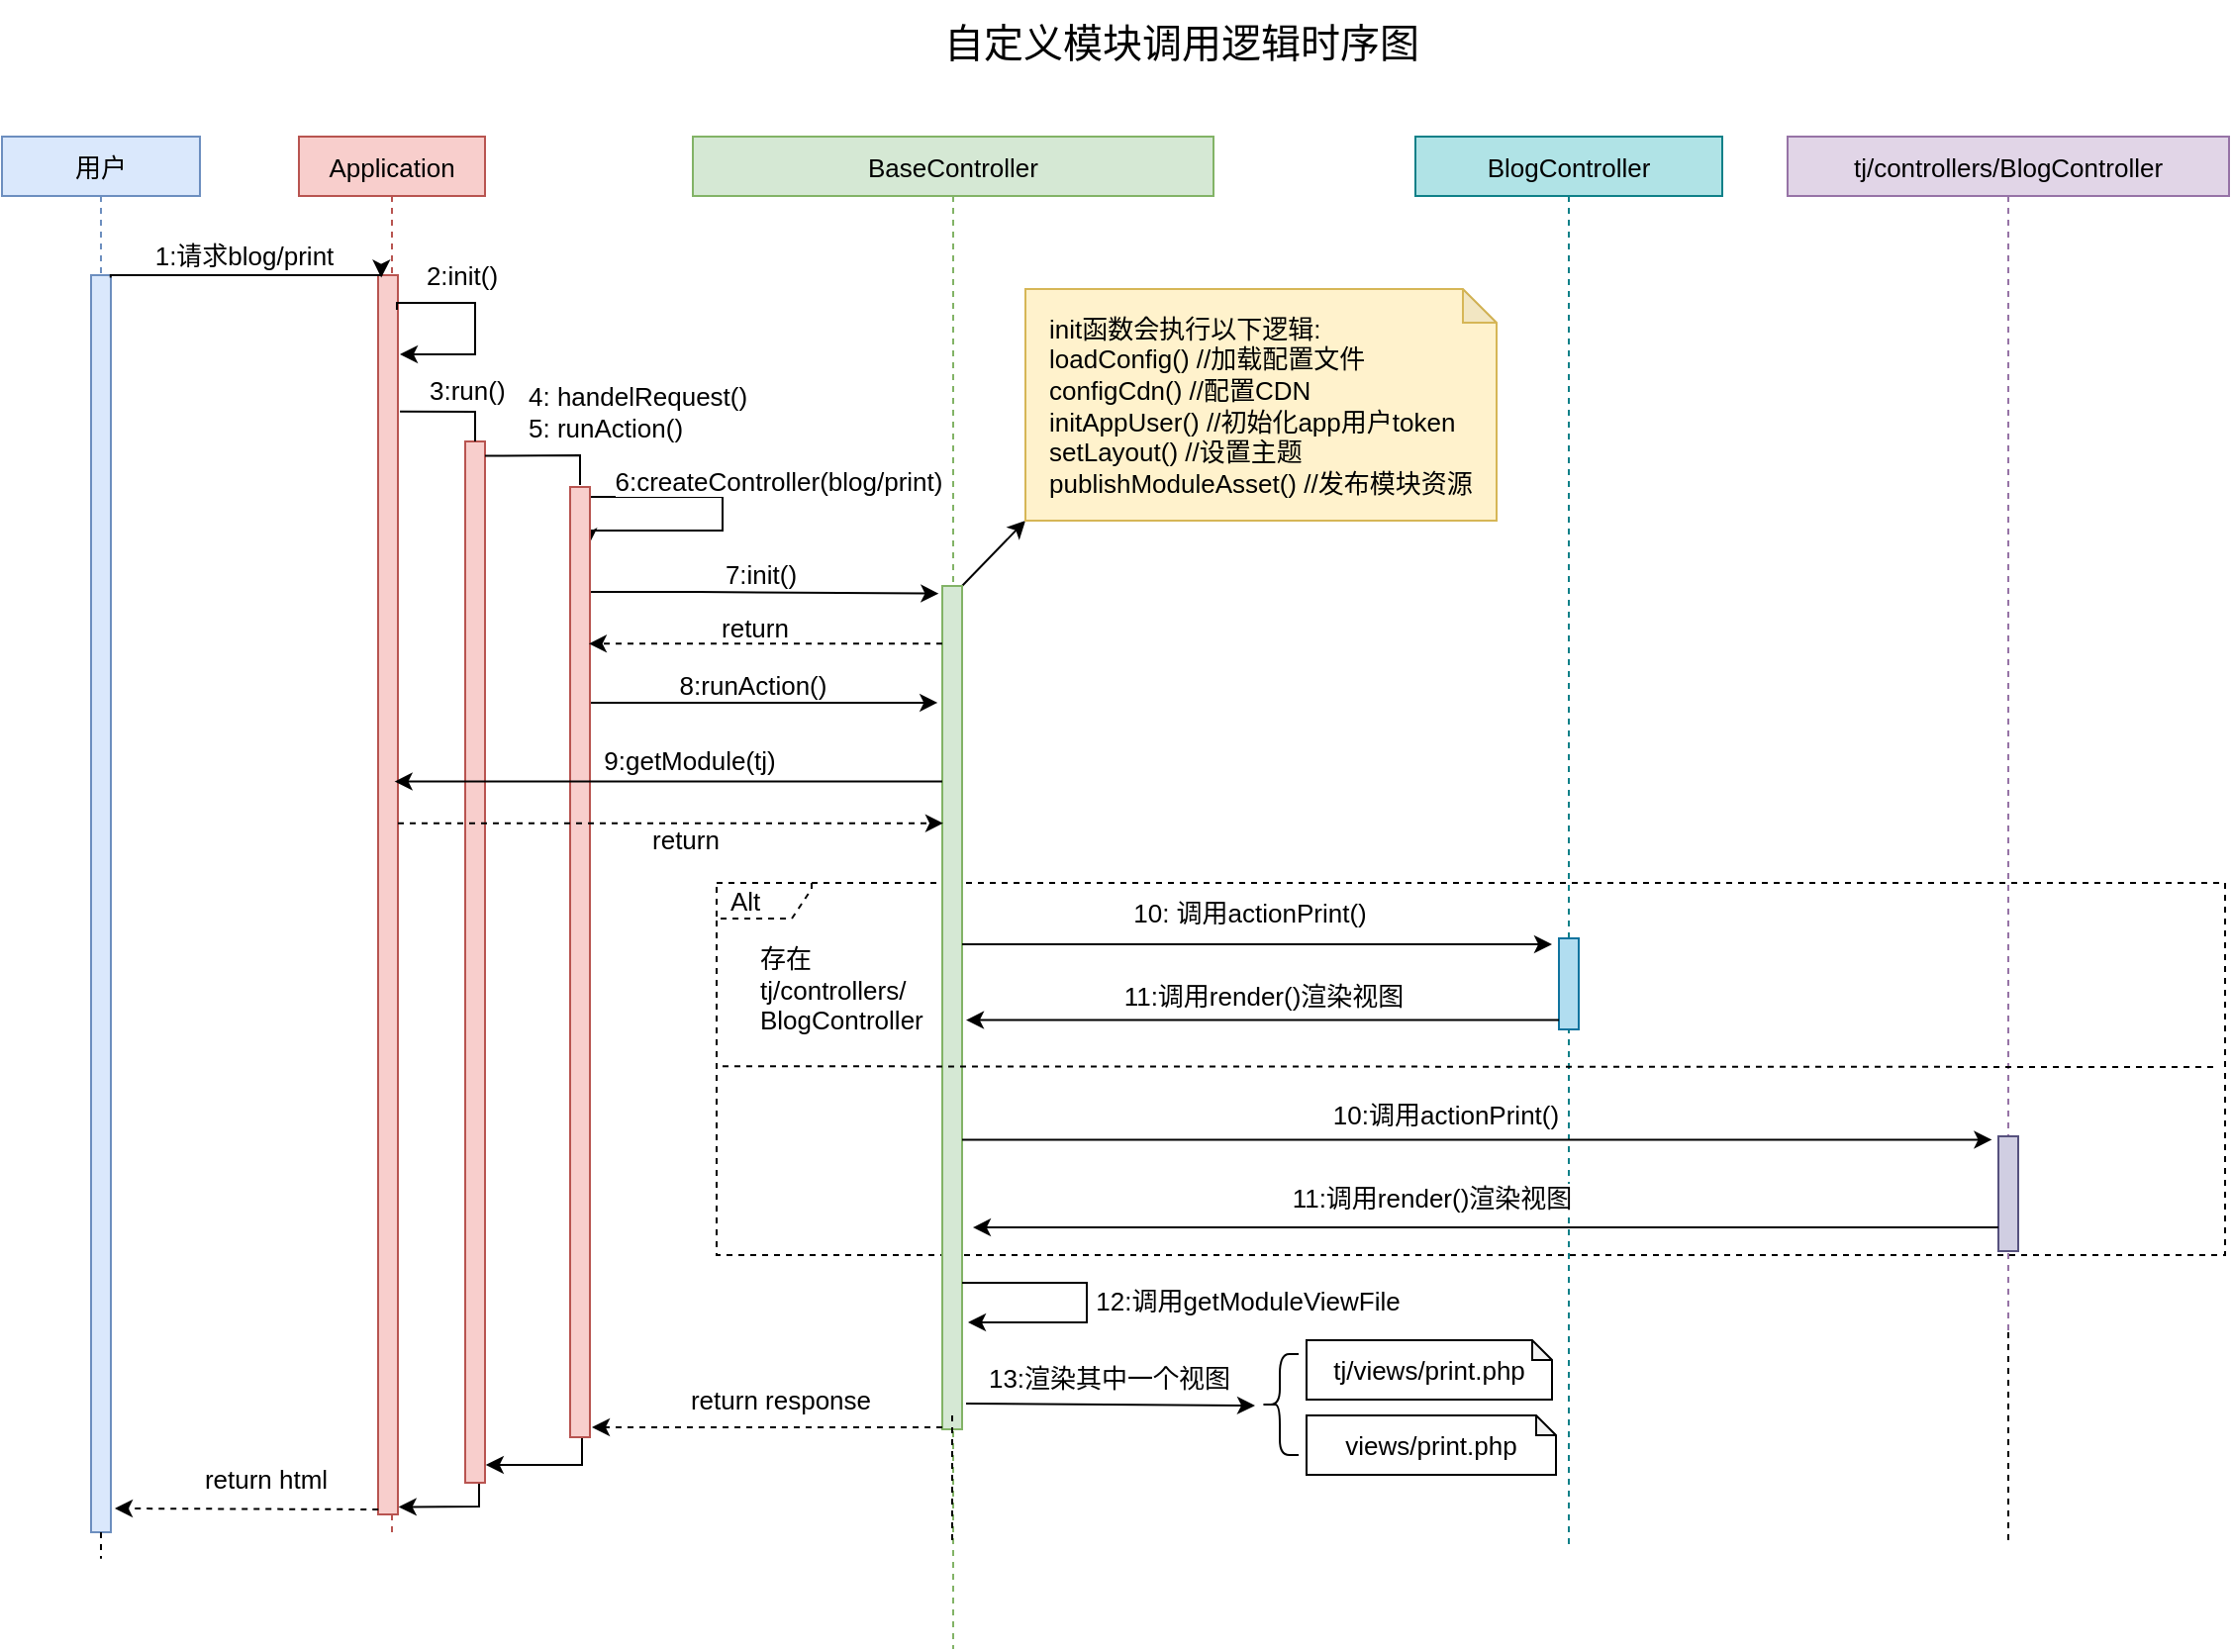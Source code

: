 <mxfile version="17.1.3" type="github">
  <diagram id="kgpKYQtTHZ0yAKxKKP6v" name="Page-1">
    <mxGraphModel dx="1371" dy="760" grid="0" gridSize="10" guides="1" tooltips="1" connect="1" arrows="1" fold="1" page="0" pageScale="1" pageWidth="850" pageHeight="1100" math="0" shadow="0">
      <root>
        <mxCell id="0" />
        <mxCell id="1" parent="0" />
        <mxCell id="3nuBFxr9cyL0pnOWT2aG-1" value="用户" style="shape=umlLifeline;perimeter=lifelinePerimeter;container=1;collapsible=0;recursiveResize=0;rounded=0;shadow=0;strokeWidth=1;size=30;fillColor=#dae8fc;strokeColor=#6c8ebf;fontSize=13;" parent="1" vertex="1">
          <mxGeometry x="30" y="90" width="100" height="705" as="geometry" />
        </mxCell>
        <mxCell id="3nuBFxr9cyL0pnOWT2aG-2" value="" style="points=[];perimeter=orthogonalPerimeter;rounded=0;shadow=0;strokeWidth=1;fillColor=#dae8fc;strokeColor=#6c8ebf;fontSize=13;" parent="3nuBFxr9cyL0pnOWT2aG-1" vertex="1">
          <mxGeometry x="45" y="70" width="10" height="635" as="geometry" />
        </mxCell>
        <mxCell id="IcvptjWAVI7fcsek88gY-1" value="Application" style="shape=umlLifeline;perimeter=lifelinePerimeter;container=1;collapsible=0;recursiveResize=0;rounded=0;shadow=0;strokeWidth=1;size=30;fillColor=#f8cecc;strokeColor=#b85450;fontSize=13;" parent="1" vertex="1">
          <mxGeometry x="180" y="90" width="94" height="705" as="geometry" />
        </mxCell>
        <mxCell id="IcvptjWAVI7fcsek88gY-2" value="" style="points=[];perimeter=orthogonalPerimeter;rounded=0;shadow=0;strokeWidth=1;fillColor=#f8cecc;strokeColor=#b85450;fontSize=13;" parent="IcvptjWAVI7fcsek88gY-1" vertex="1">
          <mxGeometry x="40" y="70" width="10" height="626" as="geometry" />
        </mxCell>
        <mxCell id="D_Xk-snQB_Ckeqk9TSSC-3" value="2:init()" style="endArrow=classic;html=1;rounded=0;exitX=0.949;exitY=0.028;exitDx=0;exitDy=0;exitPerimeter=0;edgeStyle=orthogonalEdgeStyle;fontSize=13;" edge="1" parent="IcvptjWAVI7fcsek88gY-1" source="IcvptjWAVI7fcsek88gY-2">
          <mxGeometry x="-0.314" y="14" width="50" height="50" relative="1" as="geometry">
            <mxPoint x="77" y="134" as="sourcePoint" />
            <mxPoint x="51" y="110" as="targetPoint" />
            <Array as="points">
              <mxPoint x="89" y="84" />
              <mxPoint x="89" y="110" />
            </Array>
            <mxPoint as="offset" />
          </mxGeometry>
        </mxCell>
        <mxCell id="D_Xk-snQB_Ckeqk9TSSC-83" style="edgeStyle=none;rounded=0;orthogonalLoop=1;jettySize=auto;html=1;entryX=1.036;entryY=0.994;entryDx=0;entryDy=0;entryPerimeter=0;fontSize=13;endArrow=classic;endFill=1;" edge="1" parent="IcvptjWAVI7fcsek88gY-1" source="IcvptjWAVI7fcsek88gY-65" target="IcvptjWAVI7fcsek88gY-2">
          <mxGeometry relative="1" as="geometry">
            <Array as="points">
              <mxPoint x="91" y="692" />
            </Array>
          </mxGeometry>
        </mxCell>
        <mxCell id="IcvptjWAVI7fcsek88gY-65" value="" style="points=[];perimeter=orthogonalPerimeter;rounded=0;shadow=0;strokeWidth=1;fillColor=#f8cecc;strokeColor=#b85450;fontSize=13;" parent="IcvptjWAVI7fcsek88gY-1" vertex="1">
          <mxGeometry x="84" y="154" width="10" height="526" as="geometry" />
        </mxCell>
        <mxCell id="IcvptjWAVI7fcsek88gY-66" value="" style="endArrow=none;html=1;rounded=0;labelBackgroundColor=#B9E0A5;fontSize=13;fontColor=default;endFill=0;exitX=0.543;exitY=0.197;exitDx=0;exitDy=0;exitPerimeter=0;" parent="IcvptjWAVI7fcsek88gY-1" source="IcvptjWAVI7fcsek88gY-1" edge="1">
          <mxGeometry width="50" height="50" relative="1" as="geometry">
            <mxPoint x="55" y="139" as="sourcePoint" />
            <mxPoint x="89" y="154" as="targetPoint" />
            <Array as="points">
              <mxPoint x="89" y="139" />
            </Array>
          </mxGeometry>
        </mxCell>
        <mxCell id="IcvptjWAVI7fcsek88gY-67" value="3:run()" style="edgeLabel;html=1;align=left;verticalAlign=middle;resizable=0;points=[];fontSize=13;fontColor=default;" parent="IcvptjWAVI7fcsek88gY-66" vertex="1" connectable="0">
          <mxGeometry x="0.223" relative="1" as="geometry">
            <mxPoint x="-20" y="-11" as="offset" />
          </mxGeometry>
        </mxCell>
        <mxCell id="IcvptjWAVI7fcsek88gY-6" value="BaseController" style="shape=umlLifeline;perimeter=lifelinePerimeter;container=1;collapsible=0;recursiveResize=0;rounded=0;shadow=0;strokeWidth=1;size=30;fillColor=#d5e8d4;strokeColor=#82b366;fontSize=13;" parent="1" vertex="1">
          <mxGeometry x="379" y="90" width="263" height="764" as="geometry" />
        </mxCell>
        <mxCell id="D_Xk-snQB_Ckeqk9TSSC-59" value="Alt" style="shape=umlFrame;whiteSpace=wrap;html=1;width=48;height=18;boundedLbl=1;verticalAlign=middle;align=left;spacingLeft=5;labelBackgroundColor=none;fontSize=13;dashed=1;fillColor=none;" vertex="1" parent="IcvptjWAVI7fcsek88gY-6">
          <mxGeometry x="12" y="377" width="762" height="188" as="geometry" />
        </mxCell>
        <mxCell id="D_Xk-snQB_Ckeqk9TSSC-32" style="rounded=0;orthogonalLoop=1;jettySize=auto;html=1;entryX=0;entryY=1;entryDx=0;entryDy=0;entryPerimeter=0;fontSize=13;" edge="1" parent="IcvptjWAVI7fcsek88gY-6" source="IcvptjWAVI7fcsek88gY-38" target="D_Xk-snQB_Ckeqk9TSSC-30">
          <mxGeometry relative="1" as="geometry" />
        </mxCell>
        <mxCell id="IcvptjWAVI7fcsek88gY-38" value="" style="points=[];perimeter=orthogonalPerimeter;rounded=0;shadow=0;strokeWidth=1;fillColor=#d5e8d4;strokeColor=#82b366;fontSize=13;" parent="IcvptjWAVI7fcsek88gY-6" vertex="1">
          <mxGeometry x="126" y="227" width="10" height="426" as="geometry" />
        </mxCell>
        <mxCell id="D_Xk-snQB_Ckeqk9TSSC-30" value="&lt;span&gt;init函数会执行以下逻辑:&lt;br&gt;loadConfig() //加载配置文件&lt;/span&gt;&lt;br&gt;&lt;span&gt;configCdn() //配置CDN&lt;/span&gt;&lt;br&gt;&lt;span&gt;initAppUser() //初始化app用户token&lt;/span&gt;&lt;br&gt;&lt;span&gt;setLayout() //设置主题&lt;/span&gt;&lt;br&gt;&lt;span&gt;publishModuleAsset() //发布模块资源&lt;/span&gt;" style="shape=note;whiteSpace=wrap;html=1;backgroundOutline=1;darkOpacity=0.05;fontSize=13;fillColor=#fff2cc;strokeColor=#d6b656;size=17;align=left;spacingLeft=10;" vertex="1" parent="IcvptjWAVI7fcsek88gY-6">
          <mxGeometry x="168" y="77" width="238" height="117" as="geometry" />
        </mxCell>
        <mxCell id="D_Xk-snQB_Ckeqk9TSSC-61" value="存在tj/controllers/&lt;br&gt;BlogController" style="text;html=1;strokeColor=none;fillColor=none;align=left;verticalAlign=middle;whiteSpace=wrap;rounded=0;labelBackgroundColor=none;fontSize=13;" vertex="1" parent="IcvptjWAVI7fcsek88gY-6">
          <mxGeometry x="32" y="416" width="60" height="30" as="geometry" />
        </mxCell>
        <mxCell id="D_Xk-snQB_Ckeqk9TSSC-79" style="edgeStyle=none;rounded=0;orthogonalLoop=1;jettySize=auto;html=1;fontSize=13;endArrow=classic;endFill=1;" edge="1" parent="IcvptjWAVI7fcsek88gY-6">
          <mxGeometry relative="1" as="geometry">
            <mxPoint x="139" y="599" as="targetPoint" />
            <mxPoint x="136" y="579" as="sourcePoint" />
            <Array as="points">
              <mxPoint x="199" y="579" />
              <mxPoint x="199" y="599" />
            </Array>
          </mxGeometry>
        </mxCell>
        <mxCell id="D_Xk-snQB_Ckeqk9TSSC-80" value="12:调用getModuleViewFile" style="edgeLabel;html=1;align=center;verticalAlign=middle;resizable=0;points=[];fontSize=13;" vertex="1" connectable="0" parent="D_Xk-snQB_Ckeqk9TSSC-79">
          <mxGeometry x="0.005" y="3" relative="1" as="geometry">
            <mxPoint x="78" as="offset" />
          </mxGeometry>
        </mxCell>
        <mxCell id="D_Xk-snQB_Ckeqk9TSSC-73" style="edgeStyle=none;rounded=0;orthogonalLoop=1;jettySize=auto;html=1;dashed=1;fontSize=13;endArrow=none;endFill=0;" edge="1" parent="IcvptjWAVI7fcsek88gY-6">
          <mxGeometry relative="1" as="geometry">
            <mxPoint x="441" y="675" as="targetPoint" />
            <mxPoint x="440.591" y="675" as="sourcePoint" />
          </mxGeometry>
        </mxCell>
        <mxCell id="D_Xk-snQB_Ckeqk9TSSC-95" value="tj/views/print.php" style="shape=note;whiteSpace=wrap;html=1;backgroundOutline=1;darkOpacity=0.05;labelBackgroundColor=none;fontSize=13;strokeWidth=1;fillColor=none;size=10;" vertex="1" parent="IcvptjWAVI7fcsek88gY-6">
          <mxGeometry x="310" y="608" width="124" height="30" as="geometry" />
        </mxCell>
        <mxCell id="D_Xk-snQB_Ckeqk9TSSC-96" value="views/print.php" style="shape=note;whiteSpace=wrap;html=1;backgroundOutline=1;darkOpacity=0.05;labelBackgroundColor=none;fontSize=13;strokeWidth=1;fillColor=none;size=10;" vertex="1" parent="IcvptjWAVI7fcsek88gY-6">
          <mxGeometry x="310" y="646" width="126" height="30" as="geometry" />
        </mxCell>
        <mxCell id="D_Xk-snQB_Ckeqk9TSSC-98" value="" style="shape=curlyBracket;whiteSpace=wrap;html=1;rounded=1;labelBackgroundColor=none;fontSize=13;strokeWidth=1;fillColor=none;" vertex="1" parent="IcvptjWAVI7fcsek88gY-6">
          <mxGeometry x="287" y="615" width="19" height="51" as="geometry" />
        </mxCell>
        <mxCell id="D_Xk-snQB_Ckeqk9TSSC-74" style="edgeStyle=none;rounded=0;orthogonalLoop=1;jettySize=auto;html=1;dashed=1;fontSize=13;endArrow=none;endFill=0;" edge="1" parent="1" source="IcvptjWAVI7fcsek88gY-9">
          <mxGeometry relative="1" as="geometry">
            <mxPoint x="1043.5" y="800" as="targetPoint" />
          </mxGeometry>
        </mxCell>
        <mxCell id="IcvptjWAVI7fcsek88gY-9" value="tj/controllers/BlogController" style="shape=umlLifeline;perimeter=lifelinePerimeter;container=1;collapsible=0;recursiveResize=0;rounded=0;shadow=0;strokeWidth=1;size=30;fillColor=#e1d5e7;strokeColor=#9673a6;fontSize=13;" parent="1" vertex="1">
          <mxGeometry x="932" y="90" width="223" height="604" as="geometry" />
        </mxCell>
        <mxCell id="D_Xk-snQB_Ckeqk9TSSC-50" value="" style="points=[];perimeter=orthogonalPerimeter;rounded=0;shadow=0;strokeWidth=1;fillColor=#d0cee2;strokeColor=#56517e;fontSize=13;" vertex="1" parent="IcvptjWAVI7fcsek88gY-9">
          <mxGeometry x="106.5" y="505" width="10" height="58" as="geometry" />
        </mxCell>
        <mxCell id="IcvptjWAVI7fcsek88gY-14" style="edgeStyle=orthogonalEdgeStyle;rounded=0;orthogonalLoop=1;jettySize=auto;html=1;exitX=0.986;exitY=0.002;exitDx=0;exitDy=0;exitPerimeter=0;entryX=0.159;entryY=0.002;entryDx=0;entryDy=0;entryPerimeter=0;fontSize=13;" parent="1" source="3nuBFxr9cyL0pnOWT2aG-2" target="IcvptjWAVI7fcsek88gY-2" edge="1">
          <mxGeometry relative="1" as="geometry">
            <Array as="points">
              <mxPoint x="160" y="160" />
              <mxPoint x="160" y="160" />
            </Array>
          </mxGeometry>
        </mxCell>
        <mxCell id="IcvptjWAVI7fcsek88gY-15" value="1:请求blog/print" style="edgeLabel;html=1;align=center;verticalAlign=middle;resizable=0;points=[];fontSize=13;" parent="IcvptjWAVI7fcsek88gY-14" vertex="1" connectable="0">
          <mxGeometry x="-0.079" y="1" relative="1" as="geometry">
            <mxPoint x="4" y="-9" as="offset" />
          </mxGeometry>
        </mxCell>
        <mxCell id="IcvptjWAVI7fcsek88gY-24" value="BlogController" style="shape=umlLifeline;perimeter=lifelinePerimeter;container=1;collapsible=0;recursiveResize=0;rounded=0;shadow=0;strokeWidth=1;size=30;fillColor=#b0e3e6;strokeColor=#0e8088;fontSize=13;" parent="1" vertex="1">
          <mxGeometry x="744" y="90" width="155" height="711" as="geometry" />
        </mxCell>
        <mxCell id="D_Xk-snQB_Ckeqk9TSSC-46" value="" style="points=[];perimeter=orthogonalPerimeter;rounded=0;shadow=0;strokeWidth=1;fillColor=#b1ddf0;strokeColor=#10739e;fontSize=13;" vertex="1" parent="IcvptjWAVI7fcsek88gY-24">
          <mxGeometry x="72.5" y="405" width="10" height="46" as="geometry" />
        </mxCell>
        <mxCell id="IcvptjWAVI7fcsek88gY-60" value="" style="endArrow=classic;html=1;rounded=0;labelBackgroundColor=#B9E0A5;fontSize=13;fontColor=default;dashed=1;exitX=0.012;exitY=0.996;exitDx=0;exitDy=0;exitPerimeter=0;" parent="1" source="IcvptjWAVI7fcsek88gY-2" edge="1">
          <mxGeometry width="50" height="50" relative="1" as="geometry">
            <mxPoint x="220" y="580" as="sourcePoint" />
            <mxPoint x="87" y="783" as="targetPoint" />
            <Array as="points" />
          </mxGeometry>
        </mxCell>
        <mxCell id="IcvptjWAVI7fcsek88gY-61" value="return html" style="edgeLabel;html=1;align=center;verticalAlign=middle;resizable=0;points=[];fontSize=13;fontColor=default;" parent="IcvptjWAVI7fcsek88gY-60" vertex="1" connectable="0">
          <mxGeometry x="0.268" relative="1" as="geometry">
            <mxPoint x="27" y="-15" as="offset" />
          </mxGeometry>
        </mxCell>
        <mxCell id="AcvfLPvGgZcB_QWlVVrt-1" value="自定义模块调用逻辑时序图" style="text;html=1;strokeColor=none;fillColor=none;align=center;verticalAlign=middle;whiteSpace=wrap;rounded=0;fontSize=20;" parent="1" vertex="1">
          <mxGeometry x="500" y="21" width="252" height="41" as="geometry" />
        </mxCell>
        <mxCell id="D_Xk-snQB_Ckeqk9TSSC-14" style="edgeStyle=orthogonalEdgeStyle;rounded=0;orthogonalLoop=1;jettySize=auto;html=1;entryX=1.035;entryY=0.981;entryDx=0;entryDy=0;entryPerimeter=0;exitX=0.6;exitY=1;exitDx=0;exitDy=0;exitPerimeter=0;fontSize=13;" edge="1" parent="1" source="D_Xk-snQB_Ckeqk9TSSC-6" target="IcvptjWAVI7fcsek88gY-65">
          <mxGeometry relative="1" as="geometry">
            <mxPoint x="315" y="573" as="sourcePoint" />
            <Array as="points">
              <mxPoint x="323" y="761" />
              <mxPoint x="274" y="761" />
            </Array>
          </mxGeometry>
        </mxCell>
        <mxCell id="D_Xk-snQB_Ckeqk9TSSC-16" style="edgeStyle=orthogonalEdgeStyle;rounded=0;orthogonalLoop=1;jettySize=auto;html=1;entryX=0.918;entryY=0.062;entryDx=0;entryDy=0;entryPerimeter=0;fontSize=13;" edge="1" parent="1" source="D_Xk-snQB_Ckeqk9TSSC-6" target="D_Xk-snQB_Ckeqk9TSSC-6">
          <mxGeometry relative="1" as="geometry">
            <mxPoint x="394" y="493" as="targetPoint" />
            <Array as="points">
              <mxPoint x="394" y="272" />
              <mxPoint x="394" y="289" />
            </Array>
          </mxGeometry>
        </mxCell>
        <mxCell id="D_Xk-snQB_Ckeqk9TSSC-17" value="6:createController(blog/print)" style="edgeLabel;html=1;align=center;verticalAlign=middle;resizable=0;points=[];fontSize=13;" vertex="1" connectable="0" parent="D_Xk-snQB_Ckeqk9TSSC-16">
          <mxGeometry x="-0.123" y="-2" relative="1" as="geometry">
            <mxPoint x="30" y="-11" as="offset" />
          </mxGeometry>
        </mxCell>
        <mxCell id="D_Xk-snQB_Ckeqk9TSSC-21" value="7:init()" style="edgeStyle=orthogonalEdgeStyle;rounded=0;orthogonalLoop=1;jettySize=auto;html=1;entryX=-0.183;entryY=0.009;entryDx=0;entryDy=0;entryPerimeter=0;fontSize=13;" edge="1" parent="1" source="D_Xk-snQB_Ckeqk9TSSC-6" target="IcvptjWAVI7fcsek88gY-38">
          <mxGeometry x="-0.022" y="9" relative="1" as="geometry">
            <Array as="points">
              <mxPoint x="381" y="320" />
              <mxPoint x="381" y="320" />
            </Array>
            <mxPoint as="offset" />
          </mxGeometry>
        </mxCell>
        <mxCell id="D_Xk-snQB_Ckeqk9TSSC-36" style="edgeStyle=none;rounded=0;orthogonalLoop=1;jettySize=auto;html=1;entryX=-0.238;entryY=0.174;entryDx=0;entryDy=0;entryPerimeter=0;fontSize=13;" edge="1" parent="1">
          <mxGeometry relative="1" as="geometry">
            <mxPoint x="327" y="375.982" as="sourcePoint" />
            <mxPoint x="502.62" y="375.982" as="targetPoint" />
          </mxGeometry>
        </mxCell>
        <mxCell id="D_Xk-snQB_Ckeqk9TSSC-37" value="8:runAction()" style="edgeLabel;html=1;align=center;verticalAlign=middle;resizable=0;points=[];fontSize=13;" vertex="1" connectable="0" parent="D_Xk-snQB_Ckeqk9TSSC-36">
          <mxGeometry x="-0.117" y="-1" relative="1" as="geometry">
            <mxPoint x="4" y="-10" as="offset" />
          </mxGeometry>
        </mxCell>
        <mxCell id="D_Xk-snQB_Ckeqk9TSSC-6" value="" style="points=[];perimeter=orthogonalPerimeter;rounded=0;shadow=0;strokeWidth=1;fillColor=#f8cecc;strokeColor=#b85450;fontSize=13;" vertex="1" parent="1">
          <mxGeometry x="317" y="267" width="10" height="480" as="geometry" />
        </mxCell>
        <mxCell id="D_Xk-snQB_Ckeqk9TSSC-12" value="" style="endArrow=none;html=1;rounded=0;labelBackgroundColor=#B9E0A5;fontSize=13;fontColor=default;endFill=0;exitX=0.543;exitY=0.236;exitDx=0;exitDy=0;exitPerimeter=0;" edge="1" parent="1">
          <mxGeometry width="50" height="50" relative="1" as="geometry">
            <mxPoint x="274.002" y="251.24" as="sourcePoint" />
            <mxPoint x="322" y="266" as="targetPoint" />
            <Array as="points">
              <mxPoint x="322" y="251" />
            </Array>
          </mxGeometry>
        </mxCell>
        <mxCell id="D_Xk-snQB_Ckeqk9TSSC-13" value="4: handelRequest()&lt;br style=&quot;font-size: 13px&quot;&gt;5: runAction()" style="edgeLabel;html=1;align=left;verticalAlign=middle;resizable=0;points=[];fontSize=13;fontColor=default;" vertex="1" connectable="0" parent="D_Xk-snQB_Ckeqk9TSSC-12">
          <mxGeometry x="0.223" relative="1" as="geometry">
            <mxPoint x="-19" y="-22" as="offset" />
          </mxGeometry>
        </mxCell>
        <mxCell id="D_Xk-snQB_Ckeqk9TSSC-33" style="edgeStyle=none;rounded=0;orthogonalLoop=1;jettySize=auto;html=1;entryX=0.943;entryY=0.218;entryDx=0;entryDy=0;entryPerimeter=0;fontSize=13;dashed=1;" edge="1" parent="1">
          <mxGeometry relative="1" as="geometry">
            <mxPoint x="505" y="346.172" as="sourcePoint" />
            <mxPoint x="326.43" y="346.172" as="targetPoint" />
          </mxGeometry>
        </mxCell>
        <mxCell id="D_Xk-snQB_Ckeqk9TSSC-34" value="return" style="edgeLabel;html=1;align=center;verticalAlign=middle;resizable=0;points=[];fontSize=13;labelBackgroundColor=none;" vertex="1" connectable="0" parent="D_Xk-snQB_Ckeqk9TSSC-33">
          <mxGeometry x="-0.216" y="-2" relative="1" as="geometry">
            <mxPoint x="-25" y="-6" as="offset" />
          </mxGeometry>
        </mxCell>
        <mxCell id="D_Xk-snQB_Ckeqk9TSSC-38" value="9:getModule(tj)" style="edgeStyle=none;rounded=0;orthogonalLoop=1;jettySize=auto;html=1;entryX=0.514;entryY=0.542;entryDx=0;entryDy=0;entryPerimeter=0;fontSize=13;" edge="1" parent="1">
          <mxGeometry x="-0.075" y="-11" relative="1" as="geometry">
            <mxPoint x="505" y="415.78" as="sourcePoint" />
            <mxPoint x="228.316" y="415.78" as="targetPoint" />
            <mxPoint as="offset" />
          </mxGeometry>
        </mxCell>
        <mxCell id="D_Xk-snQB_Ckeqk9TSSC-39" style="edgeStyle=none;rounded=0;orthogonalLoop=1;jettySize=auto;html=1;entryX=0.048;entryY=0.351;entryDx=0;entryDy=0;entryPerimeter=0;fontSize=13;dashed=1;" edge="1" parent="1">
          <mxGeometry relative="1" as="geometry">
            <mxPoint x="230" y="436.843" as="sourcePoint" />
            <mxPoint x="505.48" y="436.843" as="targetPoint" />
          </mxGeometry>
        </mxCell>
        <mxCell id="D_Xk-snQB_Ckeqk9TSSC-40" value="return" style="edgeLabel;html=1;align=center;verticalAlign=middle;resizable=0;points=[];fontSize=13;" vertex="1" connectable="0" parent="D_Xk-snQB_Ckeqk9TSSC-39">
          <mxGeometry x="0.08" y="2" relative="1" as="geometry">
            <mxPoint x="-4" y="10" as="offset" />
          </mxGeometry>
        </mxCell>
        <mxCell id="D_Xk-snQB_Ckeqk9TSSC-42" style="edgeStyle=none;rounded=0;orthogonalLoop=1;jettySize=auto;html=1;fontSize=13;" edge="1" parent="1">
          <mxGeometry relative="1" as="geometry">
            <mxPoint x="813" y="498" as="targetPoint" />
            <mxPoint x="515" y="498" as="sourcePoint" />
          </mxGeometry>
        </mxCell>
        <mxCell id="D_Xk-snQB_Ckeqk9TSSC-45" value="10: 调用actionPrint()" style="edgeLabel;html=1;align=center;verticalAlign=middle;resizable=0;points=[];fontSize=13;" vertex="1" connectable="0" parent="D_Xk-snQB_Ckeqk9TSSC-42">
          <mxGeometry x="-0.134" y="-1" relative="1" as="geometry">
            <mxPoint x="16" y="-17" as="offset" />
          </mxGeometry>
        </mxCell>
        <mxCell id="D_Xk-snQB_Ckeqk9TSSC-47" value="11:调用render()渲染视图" style="edgeStyle=none;rounded=0;orthogonalLoop=1;jettySize=auto;html=1;entryX=1.2;entryY=0.637;entryDx=0;entryDy=0;entryPerimeter=0;fontSize=13;" edge="1" parent="1">
          <mxGeometry x="-0.002" y="-12" relative="1" as="geometry">
            <mxPoint x="816.5" y="536.299" as="sourcePoint" />
            <mxPoint x="517.0" y="536.299" as="targetPoint" />
            <mxPoint as="offset" />
          </mxGeometry>
        </mxCell>
        <mxCell id="D_Xk-snQB_Ckeqk9TSSC-51" style="edgeStyle=none;rounded=0;orthogonalLoop=1;jettySize=auto;html=1;entryX=-0.329;entryY=0.03;entryDx=0;entryDy=0;entryPerimeter=0;fontSize=13;" edge="1" parent="1" target="D_Xk-snQB_Ckeqk9TSSC-50">
          <mxGeometry relative="1" as="geometry">
            <mxPoint x="515" y="596.74" as="sourcePoint" />
          </mxGeometry>
        </mxCell>
        <mxCell id="D_Xk-snQB_Ckeqk9TSSC-52" value="10:调用actionPrint()" style="edgeLabel;html=1;align=center;verticalAlign=middle;resizable=0;points=[];fontSize=13;" vertex="1" connectable="0" parent="D_Xk-snQB_Ckeqk9TSSC-51">
          <mxGeometry x="-0.06" relative="1" as="geometry">
            <mxPoint x="-1" y="-13" as="offset" />
          </mxGeometry>
        </mxCell>
        <mxCell id="D_Xk-snQB_Ckeqk9TSSC-53" style="edgeStyle=none;rounded=0;orthogonalLoop=1;jettySize=auto;html=1;fontSize=13;entryX=1.547;entryY=0.871;entryDx=0;entryDy=0;entryPerimeter=0;" edge="1" parent="1">
          <mxGeometry relative="1" as="geometry">
            <mxPoint x="1038.5" y="641.046" as="sourcePoint" />
            <mxPoint x="520.47" y="641.046" as="targetPoint" />
          </mxGeometry>
        </mxCell>
        <mxCell id="D_Xk-snQB_Ckeqk9TSSC-54" value="11:调用render()渲染视图" style="edgeLabel;html=1;align=center;verticalAlign=middle;resizable=0;points=[];fontSize=13;" vertex="1" connectable="0" parent="D_Xk-snQB_Ckeqk9TSSC-53">
          <mxGeometry x="0.134" relative="1" as="geometry">
            <mxPoint x="7" y="-15" as="offset" />
          </mxGeometry>
        </mxCell>
        <mxCell id="D_Xk-snQB_Ckeqk9TSSC-72" style="edgeStyle=none;rounded=0;orthogonalLoop=1;jettySize=auto;html=1;dashed=1;fontSize=13;endArrow=none;endFill=0;exitX=0;exitY=0.513;exitDx=0;exitDy=0;exitPerimeter=0;" edge="1" parent="1">
          <mxGeometry relative="1" as="geometry">
            <mxPoint x="1149" y="560" as="targetPoint" />
            <mxPoint x="394" y="559.647" as="sourcePoint" />
          </mxGeometry>
        </mxCell>
        <mxCell id="D_Xk-snQB_Ckeqk9TSSC-75" style="edgeStyle=none;rounded=0;orthogonalLoop=1;jettySize=auto;html=1;dashed=1;fontSize=13;endArrow=none;endFill=0;" edge="1" parent="1">
          <mxGeometry relative="1" as="geometry">
            <mxPoint x="510" y="799.316" as="targetPoint" />
            <mxPoint x="510" y="736" as="sourcePoint" />
          </mxGeometry>
        </mxCell>
        <mxCell id="D_Xk-snQB_Ckeqk9TSSC-76" style="edgeStyle=none;rounded=0;orthogonalLoop=1;jettySize=auto;html=1;dashed=1;fontSize=13;endArrow=none;endFill=0;" edge="1" parent="1" source="3nuBFxr9cyL0pnOWT2aG-2">
          <mxGeometry relative="1" as="geometry">
            <mxPoint x="80" y="808.421" as="targetPoint" />
          </mxGeometry>
        </mxCell>
        <mxCell id="D_Xk-snQB_Ckeqk9TSSC-81" style="edgeStyle=none;rounded=0;orthogonalLoop=1;jettySize=auto;html=1;fontSize=13;endArrow=classic;endFill=1;dashed=1;" edge="1" parent="1" source="IcvptjWAVI7fcsek88gY-38">
          <mxGeometry relative="1" as="geometry">
            <mxPoint x="328" y="742" as="targetPoint" />
          </mxGeometry>
        </mxCell>
        <mxCell id="D_Xk-snQB_Ckeqk9TSSC-85" value="return response" style="edgeLabel;html=1;align=center;verticalAlign=middle;resizable=0;points=[];fontSize=13;" vertex="1" connectable="0" parent="D_Xk-snQB_Ckeqk9TSSC-81">
          <mxGeometry x="-0.063" y="2" relative="1" as="geometry">
            <mxPoint x="1" y="-16" as="offset" />
          </mxGeometry>
        </mxCell>
        <mxCell id="D_Xk-snQB_Ckeqk9TSSC-92" value="" style="endArrow=classic;html=1;rounded=0;fontSize=13;" edge="1" parent="1">
          <mxGeometry width="50" height="50" relative="1" as="geometry">
            <mxPoint x="517" y="730" as="sourcePoint" />
            <mxPoint x="663" y="731" as="targetPoint" />
          </mxGeometry>
        </mxCell>
        <mxCell id="D_Xk-snQB_Ckeqk9TSSC-100" value="13:渲染其中一个视图" style="edgeLabel;html=1;align=center;verticalAlign=middle;resizable=0;points=[];fontSize=13;" vertex="1" connectable="0" parent="D_Xk-snQB_Ckeqk9TSSC-92">
          <mxGeometry x="-0.158" y="4" relative="1" as="geometry">
            <mxPoint x="10" y="-10" as="offset" />
          </mxGeometry>
        </mxCell>
      </root>
    </mxGraphModel>
  </diagram>
</mxfile>
